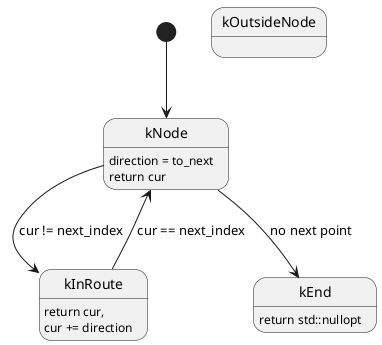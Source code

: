 @startuml

state kNode : direction = to_next\nreturn cur
state kOutsideNode
state kInRoute : return cur,\ncur += direction
state kEnd : return std::nullopt

[*] --> kNode
kNode --> kInRoute : cur != next_index
kNode --> kEnd : no next point

kInRoute --> kNode : cur == next_index

@enduml
